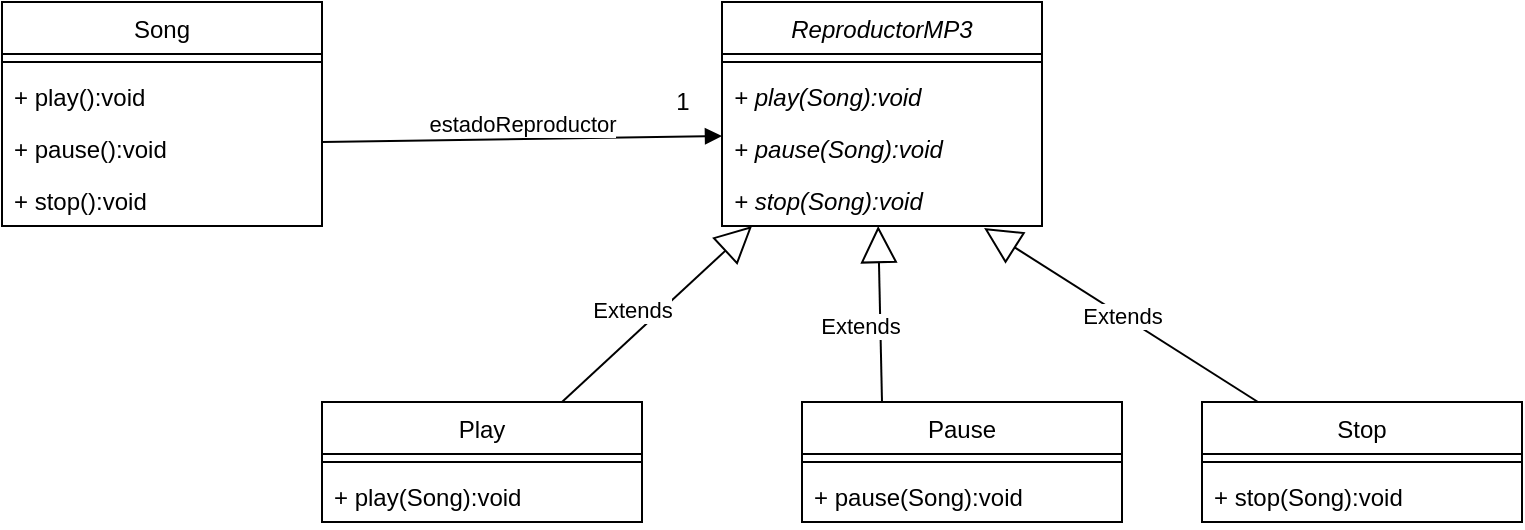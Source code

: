 <mxfile version="20.5.3" type="github">
  <diagram id="C5RBs43oDa-KdzZeNtuy" name="Page-1">
    <mxGraphModel dx="868" dy="450" grid="1" gridSize="10" guides="1" tooltips="1" connect="1" arrows="1" fold="1" page="1" pageScale="1" pageWidth="827" pageHeight="1169" math="0" shadow="0">
      <root>
        <mxCell id="WIyWlLk6GJQsqaUBKTNV-0" />
        <mxCell id="WIyWlLk6GJQsqaUBKTNV-1" parent="WIyWlLk6GJQsqaUBKTNV-0" />
        <mxCell id="vNuyNDhy-08kFgJpTrL--0" value="Song" style="swimlane;fontStyle=0;align=center;verticalAlign=top;childLayout=stackLayout;horizontal=1;startSize=26;horizontalStack=0;resizeParent=1;resizeParentMax=0;resizeLast=0;collapsible=1;marginBottom=0;" vertex="1" parent="WIyWlLk6GJQsqaUBKTNV-1">
          <mxGeometry x="40" y="120" width="160" height="112" as="geometry" />
        </mxCell>
        <mxCell id="vNuyNDhy-08kFgJpTrL--2" value="" style="line;strokeWidth=1;fillColor=none;align=left;verticalAlign=middle;spacingTop=-1;spacingLeft=3;spacingRight=3;rotatable=0;labelPosition=right;points=[];portConstraint=eastwest;strokeColor=inherit;" vertex="1" parent="vNuyNDhy-08kFgJpTrL--0">
          <mxGeometry y="26" width="160" height="8" as="geometry" />
        </mxCell>
        <mxCell id="vNuyNDhy-08kFgJpTrL--3" value="+ play():void" style="text;strokeColor=none;fillColor=none;align=left;verticalAlign=top;spacingLeft=4;spacingRight=4;overflow=hidden;rotatable=0;points=[[0,0.5],[1,0.5]];portConstraint=eastwest;" vertex="1" parent="vNuyNDhy-08kFgJpTrL--0">
          <mxGeometry y="34" width="160" height="26" as="geometry" />
        </mxCell>
        <mxCell id="vNuyNDhy-08kFgJpTrL--4" value="+ pause():void" style="text;strokeColor=none;fillColor=none;align=left;verticalAlign=top;spacingLeft=4;spacingRight=4;overflow=hidden;rotatable=0;points=[[0,0.5],[1,0.5]];portConstraint=eastwest;" vertex="1" parent="vNuyNDhy-08kFgJpTrL--0">
          <mxGeometry y="60" width="160" height="26" as="geometry" />
        </mxCell>
        <mxCell id="vNuyNDhy-08kFgJpTrL--5" value="+ stop():void" style="text;strokeColor=none;fillColor=none;align=left;verticalAlign=top;spacingLeft=4;spacingRight=4;overflow=hidden;rotatable=0;points=[[0,0.5],[1,0.5]];portConstraint=eastwest;" vertex="1" parent="vNuyNDhy-08kFgJpTrL--0">
          <mxGeometry y="86" width="160" height="26" as="geometry" />
        </mxCell>
        <mxCell id="vNuyNDhy-08kFgJpTrL--6" value="ReproductorMP3" style="swimlane;fontStyle=2;align=center;verticalAlign=top;childLayout=stackLayout;horizontal=1;startSize=26;horizontalStack=0;resizeParent=1;resizeParentMax=0;resizeLast=0;collapsible=1;marginBottom=0;" vertex="1" parent="WIyWlLk6GJQsqaUBKTNV-1">
          <mxGeometry x="400" y="120" width="160" height="112" as="geometry" />
        </mxCell>
        <mxCell id="vNuyNDhy-08kFgJpTrL--8" value="" style="line;strokeWidth=1;fillColor=none;align=left;verticalAlign=middle;spacingTop=-1;spacingLeft=3;spacingRight=3;rotatable=0;labelPosition=right;points=[];portConstraint=eastwest;strokeColor=inherit;" vertex="1" parent="vNuyNDhy-08kFgJpTrL--6">
          <mxGeometry y="26" width="160" height="8" as="geometry" />
        </mxCell>
        <mxCell id="vNuyNDhy-08kFgJpTrL--10" value="+ play(Song):void" style="text;strokeColor=none;fillColor=none;align=left;verticalAlign=top;spacingLeft=4;spacingRight=4;overflow=hidden;rotatable=0;points=[[0,0.5],[1,0.5]];portConstraint=eastwest;fontStyle=2" vertex="1" parent="vNuyNDhy-08kFgJpTrL--6">
          <mxGeometry y="34" width="160" height="26" as="geometry" />
        </mxCell>
        <mxCell id="vNuyNDhy-08kFgJpTrL--12" value="+ pause(Song):void" style="text;strokeColor=none;fillColor=none;align=left;verticalAlign=top;spacingLeft=4;spacingRight=4;overflow=hidden;rotatable=0;points=[[0,0.5],[1,0.5]];portConstraint=eastwest;fontStyle=2" vertex="1" parent="vNuyNDhy-08kFgJpTrL--6">
          <mxGeometry y="60" width="160" height="26" as="geometry" />
        </mxCell>
        <mxCell id="vNuyNDhy-08kFgJpTrL--13" value="+ stop(Song):void" style="text;strokeColor=none;fillColor=none;align=left;verticalAlign=top;spacingLeft=4;spacingRight=4;overflow=hidden;rotatable=0;points=[[0,0.5],[1,0.5]];portConstraint=eastwest;fontStyle=2" vertex="1" parent="vNuyNDhy-08kFgJpTrL--6">
          <mxGeometry y="86" width="160" height="26" as="geometry" />
        </mxCell>
        <mxCell id="vNuyNDhy-08kFgJpTrL--14" value="Play" style="swimlane;fontStyle=0;align=center;verticalAlign=top;childLayout=stackLayout;horizontal=1;startSize=26;horizontalStack=0;resizeParent=1;resizeParentMax=0;resizeLast=0;collapsible=1;marginBottom=0;" vertex="1" parent="WIyWlLk6GJQsqaUBKTNV-1">
          <mxGeometry x="200" y="320" width="160" height="60" as="geometry" />
        </mxCell>
        <mxCell id="vNuyNDhy-08kFgJpTrL--16" value="" style="line;strokeWidth=1;fillColor=none;align=left;verticalAlign=middle;spacingTop=-1;spacingLeft=3;spacingRight=3;rotatable=0;labelPosition=right;points=[];portConstraint=eastwest;strokeColor=inherit;" vertex="1" parent="vNuyNDhy-08kFgJpTrL--14">
          <mxGeometry y="26" width="160" height="8" as="geometry" />
        </mxCell>
        <mxCell id="vNuyNDhy-08kFgJpTrL--18" value="+ play(Song):void" style="text;strokeColor=none;fillColor=none;align=left;verticalAlign=top;spacingLeft=4;spacingRight=4;overflow=hidden;rotatable=0;points=[[0,0.5],[1,0.5]];portConstraint=eastwest;" vertex="1" parent="vNuyNDhy-08kFgJpTrL--14">
          <mxGeometry y="34" width="160" height="26" as="geometry" />
        </mxCell>
        <mxCell id="vNuyNDhy-08kFgJpTrL--19" value="Pause" style="swimlane;fontStyle=0;align=center;verticalAlign=top;childLayout=stackLayout;horizontal=1;startSize=26;horizontalStack=0;resizeParent=1;resizeParentMax=0;resizeLast=0;collapsible=1;marginBottom=0;" vertex="1" parent="WIyWlLk6GJQsqaUBKTNV-1">
          <mxGeometry x="440" y="320" width="160" height="60" as="geometry" />
        </mxCell>
        <mxCell id="vNuyNDhy-08kFgJpTrL--20" value="" style="line;strokeWidth=1;fillColor=none;align=left;verticalAlign=middle;spacingTop=-1;spacingLeft=3;spacingRight=3;rotatable=0;labelPosition=right;points=[];portConstraint=eastwest;strokeColor=inherit;" vertex="1" parent="vNuyNDhy-08kFgJpTrL--19">
          <mxGeometry y="26" width="160" height="8" as="geometry" />
        </mxCell>
        <mxCell id="vNuyNDhy-08kFgJpTrL--21" value="+ pause(Song):void" style="text;strokeColor=none;fillColor=none;align=left;verticalAlign=top;spacingLeft=4;spacingRight=4;overflow=hidden;rotatable=0;points=[[0,0.5],[1,0.5]];portConstraint=eastwest;" vertex="1" parent="vNuyNDhy-08kFgJpTrL--19">
          <mxGeometry y="34" width="160" height="26" as="geometry" />
        </mxCell>
        <mxCell id="vNuyNDhy-08kFgJpTrL--22" value="Stop" style="swimlane;fontStyle=0;align=center;verticalAlign=top;childLayout=stackLayout;horizontal=1;startSize=26;horizontalStack=0;resizeParent=1;resizeParentMax=0;resizeLast=0;collapsible=1;marginBottom=0;" vertex="1" parent="WIyWlLk6GJQsqaUBKTNV-1">
          <mxGeometry x="640" y="320" width="160" height="60" as="geometry" />
        </mxCell>
        <mxCell id="vNuyNDhy-08kFgJpTrL--23" value="" style="line;strokeWidth=1;fillColor=none;align=left;verticalAlign=middle;spacingTop=-1;spacingLeft=3;spacingRight=3;rotatable=0;labelPosition=right;points=[];portConstraint=eastwest;strokeColor=inherit;" vertex="1" parent="vNuyNDhy-08kFgJpTrL--22">
          <mxGeometry y="26" width="160" height="8" as="geometry" />
        </mxCell>
        <mxCell id="vNuyNDhy-08kFgJpTrL--24" value="+ stop(Song):void" style="text;strokeColor=none;fillColor=none;align=left;verticalAlign=top;spacingLeft=4;spacingRight=4;overflow=hidden;rotatable=0;points=[[0,0.5],[1,0.5]];portConstraint=eastwest;" vertex="1" parent="vNuyNDhy-08kFgJpTrL--22">
          <mxGeometry y="34" width="160" height="26" as="geometry" />
        </mxCell>
        <mxCell id="vNuyNDhy-08kFgJpTrL--25" value="Extends" style="endArrow=block;endSize=16;endFill=0;html=1;rounded=0;exitX=0.75;exitY=0;exitDx=0;exitDy=0;entryX=0.094;entryY=1;entryDx=0;entryDy=0;entryPerimeter=0;" edge="1" parent="WIyWlLk6GJQsqaUBKTNV-1" source="vNuyNDhy-08kFgJpTrL--14" target="vNuyNDhy-08kFgJpTrL--13">
          <mxGeometry x="-0.125" y="10" width="160" relative="1" as="geometry">
            <mxPoint x="270" y="280" as="sourcePoint" />
            <mxPoint x="430" y="280" as="targetPoint" />
            <mxPoint as="offset" />
          </mxGeometry>
        </mxCell>
        <mxCell id="vNuyNDhy-08kFgJpTrL--26" value="Extends" style="endArrow=block;endSize=16;endFill=0;html=1;rounded=0;exitX=0.25;exitY=0;exitDx=0;exitDy=0;entryX=0.488;entryY=1;entryDx=0;entryDy=0;entryPerimeter=0;" edge="1" parent="WIyWlLk6GJQsqaUBKTNV-1" source="vNuyNDhy-08kFgJpTrL--19" target="vNuyNDhy-08kFgJpTrL--13">
          <mxGeometry x="-0.125" y="10" width="160" relative="1" as="geometry">
            <mxPoint x="470" y="280" as="sourcePoint" />
            <mxPoint x="630" y="280" as="targetPoint" />
            <mxPoint as="offset" />
          </mxGeometry>
        </mxCell>
        <mxCell id="vNuyNDhy-08kFgJpTrL--27" value="Extends" style="endArrow=block;endSize=16;endFill=0;html=1;rounded=0;exitX=0.175;exitY=0;exitDx=0;exitDy=0;exitPerimeter=0;entryX=0.819;entryY=1.038;entryDx=0;entryDy=0;entryPerimeter=0;" edge="1" parent="WIyWlLk6GJQsqaUBKTNV-1" source="vNuyNDhy-08kFgJpTrL--22" target="vNuyNDhy-08kFgJpTrL--13">
          <mxGeometry width="160" relative="1" as="geometry">
            <mxPoint x="590" y="270" as="sourcePoint" />
            <mxPoint x="550" y="230" as="targetPoint" />
          </mxGeometry>
        </mxCell>
        <mxCell id="vNuyNDhy-08kFgJpTrL--28" value="estadoReproductor" style="html=1;verticalAlign=bottom;endArrow=block;rounded=0;entryX=0;entryY=0.269;entryDx=0;entryDy=0;entryPerimeter=0;" edge="1" parent="WIyWlLk6GJQsqaUBKTNV-1" target="vNuyNDhy-08kFgJpTrL--12">
          <mxGeometry x="-0.0" y="-2" width="80" relative="1" as="geometry">
            <mxPoint x="200" y="190" as="sourcePoint" />
            <mxPoint x="280" y="190" as="targetPoint" />
            <mxPoint as="offset" />
          </mxGeometry>
        </mxCell>
        <mxCell id="vNuyNDhy-08kFgJpTrL--29" value="1" style="text;html=1;align=center;verticalAlign=middle;resizable=0;points=[];autosize=1;strokeColor=none;fillColor=none;" vertex="1" parent="WIyWlLk6GJQsqaUBKTNV-1">
          <mxGeometry x="365" y="155" width="30" height="30" as="geometry" />
        </mxCell>
      </root>
    </mxGraphModel>
  </diagram>
</mxfile>
